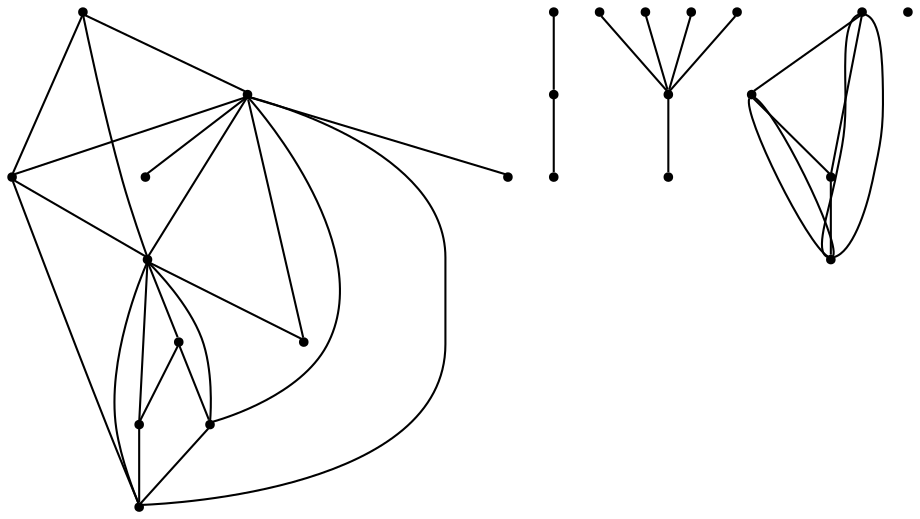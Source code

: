 graph {
  node [shape=point,comment="{\"directed\":false,\"doi\":\"10.1007/978-3-642-36763-2_34\",\"figure\":\"5 (2)\"}"]

  v0 [pos="1243.876899271828,1234.9248000886942"]
  v1 [pos="1245.945066131529,1259.8538569144457"]
  v2 [pos="1207.6383607062203,953.0829255599974"]
  v3 [pos="1206.6501502938388,975.669883647352"]
  v4 [pos="1196.0174083612874,1217.805197820392"]
  v5 [pos="1172.2586210168895,891.3561095484743"]
  v6 [pos="1158.1985729747466,1202.4485284751815"]
  v7 [pos="1112.1111420954737,1185.3167171778348"]
  v8 [pos="1110.3348828698188,981.5709143522611"]
  v9 [pos="1108.2958558741966,904.466571904243"]
  v10 [pos="1108.5626955902364,1074.2900962388294"]
  v11 [pos="1106.6571520767914,1329.373594423253"]
  v12 [pos="1106.6571520767914,866.7895082724858"]
  v13 [pos="1080.7926596198397,1156.3828444706699"]
  v14 [pos="1041.873014968399,894.6357599755906"]
  v15 [pos="1038.8416419901657,1208.9330490265156"]
  v16 [pos="1014.6158533306195,953.0829255599974"]
  v17 [pos="1014.6158533306195,973.8944873404441"]
  v18 [pos="977.226417382217,1256.0616816222264"]
  v19 [pos="979.7490515980628,1230.2197455206162"]
  v20 [pos="1350.8364246008846,809.0748526364109"]
  v21 [pos="1200.9408365316021,809.0748526364109"]
  v22 [pos="1275.8907301634367,827.7986704502243"]
  v23 [pos="1275.8907301634367,883.9787719539045"]
  v24 [pos="1207.5466146712827,1323.9934822909154"]

  v18 -- v11 [id="-2",pos="977.226417382217,1256.0616816222264 982.2081093746497,1260.4486337538679 982.2081093746497,1260.4486337538679 982.2081093746497,1260.4486337538679 988.1707109074049,1266.7498281034534 999.1036316144617,1277.0473810382914 1016.8706139378684,1287.5532505312037 1034.6417318315046,1298.06331687785 1059.2428393954183,1308.7775665175295 1075.4336604681214,1315.6078823810758 1091.6202823464373,1322.4381346559292 1099.4050797464736,1325.3803198896085 1106.6571520767914,1329.373594423253"]
  v16 -- v9 [id="-4",pos="1014.6158533306195,953.0829255599974 1019.3682438598651,948.3975516923845 1019.3682438598651,948.3975516923845 1019.3682438598651,948.3975516923845 1023.9965831882645,945.0302760463958 1033.244927080447,938.3084424930066 1043.9693514237788,931.7947983203055 1054.6937121429535,925.2770844712563 1066.8858821728184,918.9760808877493 1077.7186584561637,914.3502578310756 1088.5473627934366,909.7287588055221 1098.008274995416,906.7865099831497 1102.7408943177566,905.3154491606567 1108.2958558741966,904.466571904243 1108.2958558741966,904.466571904243 1108.2958558741966,904.466571904243"]
  v15 -- v0 [id="-6",pos="1038.8416419901657,1208.9330490265156 1045.912369565919,1216.0039527098038 1045.912369565919,1216.0039527098038 1045.912369565919,1216.0039527098038 1054.5144192674647,1222.1132363840939 1071.726789811015,1234.3194039375512 1085.895380665643,1241.74980629638 1100.0639715202713,1249.1802086552088 1111.1886554376626,1251.8347822307169 1127.358607786746,1253.1600341802969 1143.524488189757,1254.4894193949176 1164.731437830073,1254.4894193949176 1182.7276579925094,1252.2306854329665 1200.7198062088737,1249.9761483247494 1215.4971530012863,1245.4629408432738 1225.1415572731414,1242.2790549877266 1234.7901607393835,1239.095232720872 1239.3101481277697,1237.2365988149045 1243.876899271828,1234.9248000886942"]
  v15 -- v13 [id="-7",pos="1038.8416419901657,1208.9330490265156 1040.8963046224635,1203.1309941221689 1040.8963046224635,1203.1309941221689 1040.8963046224635,1203.1309941221689 1044.7115908437404,1197.7384821947078 1052.3545699969832,1186.9575280161334 1059.4680689125335,1178.2227307990092 1066.5815042039262,1169.487997170578 1073.1696584520134,1162.8035537686378 1076.4636083277423,1159.4571988026266 1080.7926596198397,1156.3828444706699 1080.7926596198397,1156.3828444706699 1080.7926596198397,1156.3828444706699"]
  v15 -- v8 [id="-8",pos="1038.8416419901657,1208.9330490265156 1038.6363745524277,1194.7046656545008 1038.6363745524277,1194.7046656545008 1038.6363745524277,1194.7046656545008 1040.400099819079,1180.264818084111 1043.9276776006968,1151.389256208373 1050.9202269930731,1122.9179276536597 1057.9085771910625,1094.4424022452122 1068.3619626239679,1066.379503865258 1078.6193220279943,1042.9923456659358 1088.8768086803354,1019.6051874666136 1098.9340064852533,1000.8979027129647 1103.9668045820993,991.5422254979662 1110.3348828698188,981.5709143522611 1110.3348828698188,981.5709143522611 1110.3348828698188,981.5709143522611"]
  v10 -- v8 [id="-10",pos="1108.5626955902364,1074.2900962388294 1107.6236666515072,1062.295520061133 1107.6236666515072,1062.295520061133 1107.6236666515072,1062.295520061133 1107.4235050523987,1052.3564165884025 1107.0273810485687,1032.4822793192893 1107.2942207646086,1017.2714824356851 1107.556988534576,1002.0648824058148 1108.4783935817115,991.5172987303336 1108.9371237564008,986.245541730767 1109.0817494191388,984.5968458945435 1109.1359840426653,983.9785849559598 1110.3348828698188,981.5709143522611"]
  v9 -- v5 [id="-11",pos="1108.2958558741966,904.466571904243 1113.7737049518955,902.0566558248249 1113.7737049518955,902.0566558248249 1113.7737049518955,902.0566558248249 1119.4527972393782,900.2729929878346 1130.810981814344,896.6974007837719 1141.322710599564,894.492907976899 1151.834566633099,892.2842183162923 1161.5081107690328,891.4423040217557 1166.3449464611572,891.0256709056073 1172.2586210168895,891.3561095484743 1172.2586210168895,891.3561095484743 1172.2586210168895,891.3561095484743"]
  v8 -- v19 [id="-12",pos="1110.3348828698188,981.5709143522611 1096.949314520031,994.6636672570457 1096.949314520031,994.6636672570457 1096.949314520031,994.6636672570457 1085.2908239222456,1007.7406819603275 1061.969898028917,1033.9033594291311 1041.9471212057042,1065.9502801879073 1021.9243443824913,1097.9930040929494 1005.1914454889352,1135.915901611616 995.309341365119,1164.2080372296218 985.4313728115326,1192.5001728476282 982.3999998332991,1211.1573497112395 980.8864447534545,1220.4880365699123 979.7490515980628,1230.2197455206162 979.7490515980628,1230.2197455206162 979.7490515980628,1230.2197455206162"]
  v8 -- v6 [id="-13",pos="1110.3348828698188,981.5709143522611 1116.6426454563452,999.7353742286205 1116.6426454563452,999.7353742286205 1116.6426454563452,999.7353742286205 1123.1013881683273,1019.1010563089787 1136.0107297001473,1057.8364901460432 1144.1791807691677,1094.642515861897 1152.3475045898733,1131.456871696526 1155.7708660017074,1166.3376225562104 1157.4804471104308,1183.7820994567473 1158.1985729747466,1202.4485284751815 1158.1985729747466,1202.4485284751815 1158.1985729747466,1202.4485284751815"]
  v11 -- v1 [id="-14",pos="1106.6571520767914,1329.373594423253 1112.4603750953167,1328.8848199349636 1112.4603750953167,1328.8848199349636 1112.4603750953167,1328.8848199349636 1125.3071104562778,1323.425730645993 1143.620306170767,1318.233205157831 1159.4734102161121,1312.7656585726995 1175.3307134558443,1307.3022452526093 1188.7237258320451,1301.567944100591 1200.4780344108408,1295.1502552655377 1212.2281437952493,1288.7283695767503 1222.3437485766394,1281.623032616235 1229.3112300510093,1276.0221405420066 1236.2829107197658,1270.421184879085 1240.1106672758888,1266.324674102451 1242.0246091781075,1264.2743838759598 1245.945066131529,1259.8538569144457 1245.945066131529,1259.8538569144457 1245.945066131529,1259.8538569144457"]
  v4 -- v15 [id="-17",pos="1196.0174083612874,1217.805197820392 1186.4679949563963,1222.009078105057 1186.4679949563963,1222.009078105057 1186.4679949563963,1222.009078105057 1177.3781388402404,1225.155446631769 1159.1982993596134,1231.4397899777255 1142.0692764622272,1233.4692867016252 1124.9444527592282,1235.4987834255246 1108.8745175855418,1233.2692366736333 1091.4828541665026,1228.497668332739 1074.095262693536,1223.7343665219273 1055.3901421696035,1216.4331763871542 1046.0333827132504,1212.7825495254212 1038.8416419901657,1208.9330490265156 1038.8416419901657,1208.9330490265156 1038.8416419901657,1208.9330490265156"]
  v4 -- v0 [id="-18",pos="1196.0174083612874,1217.805197820392 1200.5613820570047,1220.2837896881863 1200.5613820570047,1220.2837896881863 1200.5613820570047,1220.2837896881863 1204.3850666670555,1222.3133500007789 1212.0239102500689,1226.368146594844 1219.7294319500131,1229.210306814527 1227.4391528443446,1232.0482701804763 1235.207280715148,1233.669336729617 1243.876899271828,1234.9248000886942"]
  v21 -- v23 [id="-20",pos="1200.9408365316021,809.0748526364109 1275.8907301634367,883.9787719539045 1275.8907301634367,883.9787719539045 1275.8907301634367,883.9787719539045"]
  v21 -- v23 [id="-21",pos="1200.9408365316021,809.0748526364109 1200.7698147965723,883.5786718979209 1200.7698147965723,883.5786718979209 1200.7698147965723,883.5786718979209 1275.8907301634367,883.9787719539045 1275.8907301634367,883.9787719539045 1275.8907301634367,883.9787719539045"]
  v2 -- v9 [id="-22",pos="1207.6383607062203,953.0829255599974 1202.0874710958526,948.3975516923845 1202.0874710958526,948.3975516923845 1202.0874710958526,948.3975516923845 1195.1491294855616,943.7717286357108 1181.2724462649796,934.5244065534837 1164.5562169006564,926.3313850002153 1147.8399875363332,918.1341665932127 1128.2884112226554,910.9913758925552 1118.510523468623,907.4157836884922 1108.7326357145907,903.8443883381635 1118.510523468623,907.4157836884922 1118.510523468623,907.4157836884922 1108.2958558741966,904.466571904243 1108.2958558741966,904.466571904243 1108.2958558741966,904.466571904243"]
  v0 -- v8 [id="-25",pos="1243.876899271828,1234.9248000886942 1241.2198908356017,1221.5507943950324 1241.2198908356017,1221.5507943950324 1241.2198908356017,1221.5507943950324 1238.4178829447128,1208.3402434365748 1232.8054687741612,1181.9151354320045 1220.317319164178,1147.609480711277 1207.8291695541946,1113.2955594604673 1188.4610853103923,1071.1011550821934 1168.9553183900262,1041.912991191958 1149.4579498584335,1012.7248908904157 1129.8188267042049,996.5430946656049 1119.9992015029331,988.4501617150254 1110.1837754960484,980.3612984407941 1119.9992015029331,988.4501617150254 1119.9992015029331,988.4501617150254 1110.3348828698188,981.5709143522611 1110.3348828698188,981.5709143522611 1110.3348828698188,981.5709143522611"]
  v23 -- v20 [id="-27",pos="1275.8907301634367,883.9787719539045 1350.8364246008846,809.0748526364109 1350.8364246008846,809.0748526364109 1350.8364246008846,809.0748526364109"]
  v22 -- v20 [id="-28",pos="1275.8907301634367,827.7986704502243 1350.8364246008846,809.0748526364109 1350.8364246008846,809.0748526364109 1350.8364246008846,809.0748526364109"]
  v22 -- v23 [id="-30",pos="1275.8907301634367,827.7986704502243 1275.8907301634367,883.9787719539045 1275.8907301634367,883.9787719539045 1275.8907301634367,883.9787719539045"]
  v20 -- v21 [id="-34",pos="1350.8364246008846,809.0748526364109 1200.9408365316021,809.0748526364109 1200.9408365316021,809.0748526364109 1200.9408365316021,809.0748526364109"]
  v20 -- v23 [id="-35",pos="1350.8364246008846,809.0748526364109 1350.665402865855,883.5786718979209 1350.665402865855,883.5786718979209 1350.665402865855,883.5786718979209 1275.8907301634367,883.9787719539045 1275.8907301634367,883.9787719539045 1275.8907301634367,883.9787719539045"]
  v8 -- v4 [id="-40",pos="1110.3348828698188,981.5709143522611 1119.1944831604271,993.1508922519834 1119.1944831604271,993.1508922519834 1119.1944831604271,993.1508922519834 1127.412942817146,1004.1193058973472 1143.8497348822689,1026.0437969816444 1158.1434108303006,1065.287686007464 1172.4411587244044,1104.5274417682422 1184.5999896958037,1161.0867226479284 1190.6794051815034,1189.362134439691 1196.0174083612874,1217.805197820392 1196.0174083612874,1217.805197820392 1196.0174083612874,1217.805197820392"]
  v14 -- v9 [id="-41",pos="1041.873014968399,894.6357599755906 1048.1764988303416,895.4346565193528 1048.1764988303416,895.4346565193528 1048.1764988303416,895.4346565193528 1053.8513919234376,895.859810520355 1065.209576498403,896.6974007837719 1076.1424335813026,898.168461606265 1087.0753542883592,899.639522428758 1097.5912822679663,901.7398569565937 1102.8491826336126,902.7941574855527 1108.2958558741966,904.466571904243 1108.2958558741966,904.466571904243 1108.2958558741966,904.466571904243"]
  v8 -- v17 [id="-50",pos="1110.3348828698188,981.5709143522611 1104.0836185350436,982.0741234738484 1104.0836185350436,982.0741234738484 1104.0836185350436,982.0741234738484 1097.5079346218024,982.165818369069 1084.3610204863362,982.3574746895927 1068.5621242230764,980.932197726017 1052.7632279598165,979.4986542323588 1034.3124131929205,976.4523743083355 1025.0849380243576,974.9271359194568 1014.6158533306195,973.8944873404441 1014.6158533306195,973.8944873404441 1014.6158533306195,973.8944873404441"]
  v13 -- v10 [id="-53",pos="1080.7926596198397,1156.3828444706699 1081.1460918140697,1150.8224265994984 1081.1460918140697,1150.8224265994984 1081.1460918140697,1150.8224265994984 1082.4636208650354,1144.4339249745049 1085.098933463596,1131.6609914008661 1089.8398239263956,1117.6670277453777 1094.5849135835822,1103.673064089889 1101.4315091589353,1088.4622672062847 1104.8589425168414,1080.8568051757898 1108.2865031230622,1073.2472734689463 1108.2865031230622,1073.2472734689463 1108.5626955902364,1074.2900962388294"]
  v21 -- v22 [id="-54",pos="1200.9408365316021,809.0748526364109 1275.8907301634367,827.7986704502243 1275.8907301634367,827.7986704502243 1275.8907301634367,827.7986704502243"]
  v15 -- v19 [id="-59",pos="1038.8416419901657,1208.9330490265156 1032.0274152048783,1212.1616059388539 1032.0274152048783,1212.1616059388539 1032.0274152048783,1212.1616059388539 1027.2823255476917,1214.5953359837783 1017.7962818035483,1219.462796073627 1008.443721541582,1222.9133729073683 999.0911612796158,1226.3597528873756 989.8678216812825,1228.385116346234 985.2561518821159,1229.401899546358 979.7490515980628,1230.2197455206162 979.7490515980628,1230.2197455206162 979.7490515980628,1230.2197455206162"]
  v15 -- v7 [id="-62",pos="1038.8416419901657,1208.9330490265156 1043.9443471299296,1206.9566170668752 1043.9443471299296,1206.9566170668752 1043.9443471299296,1206.9566170668752 1050.732599352968,1205.281372951349 1064.313239369274,1201.9308211316038 1076.6846386504703,1198.155178899549 1089.0519023614372,1194.3879303749625 1100.2141245316814,1190.1955914380665 1105.7930723954523,1188.1035870290061 1112.1111420954737,1185.3167171778348 1112.1111420954737,1185.3167171778348 1112.1111420954737,1185.3167171778348"]
  v10 -- v15 [id="-67",pos="1108.5626955902364,1074.2900962388294 1104.84145482071,1077.066386024426 1104.0684362204897,1077.6841625960128 1102.0070532865689,1079.3315667869108 1095.4023567575634,1084.6032601977845 1082.205306786084,1095.150843873266 1070.425930289282,1117.4586475986105 1058.650816611024,1139.770648177689 1048.297511977673,1173.8428688066306 1043.1229592581908,1190.8789791211016 1038.8416419901657,1208.9330490265156 1038.8416419901657,1208.9330490265156 1038.8416419901657,1208.9330490265156"]
  v13 -- v7 [id="-73",pos="1080.7926596198397,1156.3828444706699 1084.4400416897986,1161.0658019679508 1088.6556511092924,1166.7458619648905 1093.9928271750305,1171.9175939504612 1099.3258040463818,1177.089262347339 1105.7804748122917,1181.7525391441548 1112.1111420954737,1185.3167171778348"]
  v12 -- v9 [id="-76",pos="1106.6571520767914,866.7895082724858 1106.4309681973155,871.180911612633 1106.3684892747713,876.0150512273808 1106.706206302129,882.4286067973928 1107.043923329487,888.8421623674051 1107.7819635550616,896.8393307464157 1108.2958558741966,904.466571904243"]
  v10 -- v6 [id="-86",pos="1108.5626955902364,1074.2900962388294 1113.419318395305,1077.7105002377702 1118.5605320563213,1082.1737270065942 1125.5406111138518,1093.5297137354323 1132.5247621174542,1104.8857640529636 1141.3519777119575,1123.138771184243 1147.2770409918603,1142.6127448086795 1153.2105026605368,1162.0784519030335 1156.2377400685407,1182.7651890792374 1157.751231524228,1193.108525872993 1159.2690494226167,1203.4518626667484 1159.2690494226167,1203.4518626667484 1158.1985729747466,1202.4485284751815"]
  v8 -- v3 [id="-88",pos="1110.3348828698188,981.5709143522611 1119.2778308065913,980.7696650268601 1127.9757621133042,980.5655453225202 1144.0456972869906,979.5528317987444 1160.1198316550638,978.5359214212347 1183.5700418361828,976.7148684327951 1195.2910113565126,975.8022435117084 1206.6501502938388,975.669883647352 1206.6501502938388,975.669883647352 1206.6501502938388,975.669883647352"]
  v15 -- v6 [id="-99",pos="1038.8416419901657,1208.9330490265156 1047.913858308689,1210.0737983835277 1047.913858308689,1210.0737983835277 1047.913858308689,1210.0737983835277 1058.4797948759945,1211.619893863691 1079.6159308291496,1214.7162180890589 1099.9388864268678,1213.7494156015864 1120.261842024586,1212.77841626038 1139.771808139339,1207.7484234713745 1149.5246279753649,1205.2313286500048 1152.5736964223688,1204.4460480351186 1153.7170970899951,1204.1515678045362 1158.1985729747466,1202.4485284751815"]
  v7 -- v6 [id="-102",pos="1112.1111420954737,1185.3167171778348 1120.6662371688749,1190.6747958280685 1129.0973287595482,1194.9338393038595 1136.9363339416698,1197.7718026698087 1144.7752118754768,1200.6138993007992 1152.0221306490469,1202.0308461455998 1158.1985729747466,1202.4485284751815"]
  v4 -- v6 [id="-103",pos="1196.0174083612874,1217.805197820392 1188.586043155481,1216.3081610168326 1181.6143624867245,1214.9662488297022 1175.3389845963031,1212.3908431769057 1169.067805900269,1209.8154375241093 1163.4888580364977,1206.0106080819946 1158.1985729747466,1202.4485284751815"]
}